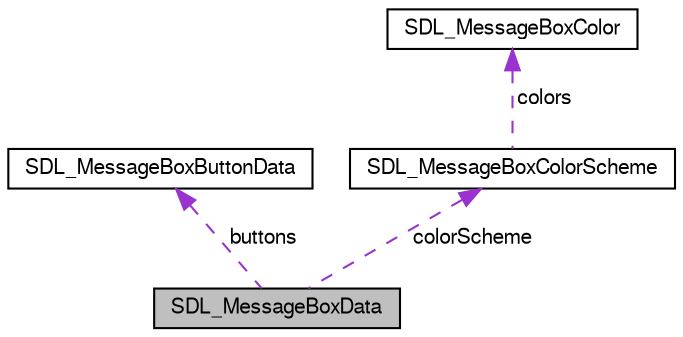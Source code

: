 digraph "SDL_MessageBoxData"
{
 // LATEX_PDF_SIZE
  edge [fontname="FreeSans",fontsize="10",labelfontname="FreeSans",labelfontsize="10"];
  node [fontname="FreeSans",fontsize="10",shape=record];
  Node1 [label="SDL_MessageBoxData",height=0.2,width=0.4,color="black", fillcolor="grey75", style="filled", fontcolor="black",tooltip=" "];
  Node2 -> Node1 [dir="back",color="darkorchid3",fontsize="10",style="dashed",label=" buttons" ,fontname="FreeSans"];
  Node2 [label="SDL_MessageBoxButtonData",height=0.2,width=0.4,color="black", fillcolor="white", style="filled",URL="$d5/d6d/struct_s_d_l___message_box_button_data.html",tooltip=" "];
  Node3 -> Node1 [dir="back",color="darkorchid3",fontsize="10",style="dashed",label=" colorScheme" ,fontname="FreeSans"];
  Node3 [label="SDL_MessageBoxColorScheme",height=0.2,width=0.4,color="black", fillcolor="white", style="filled",URL="$db/d58/struct_s_d_l___message_box_color_scheme.html",tooltip=" "];
  Node4 -> Node3 [dir="back",color="darkorchid3",fontsize="10",style="dashed",label=" colors" ,fontname="FreeSans"];
  Node4 [label="SDL_MessageBoxColor",height=0.2,width=0.4,color="black", fillcolor="white", style="filled",URL="$d0/d93/struct_s_d_l___message_box_color.html",tooltip=" "];
}
